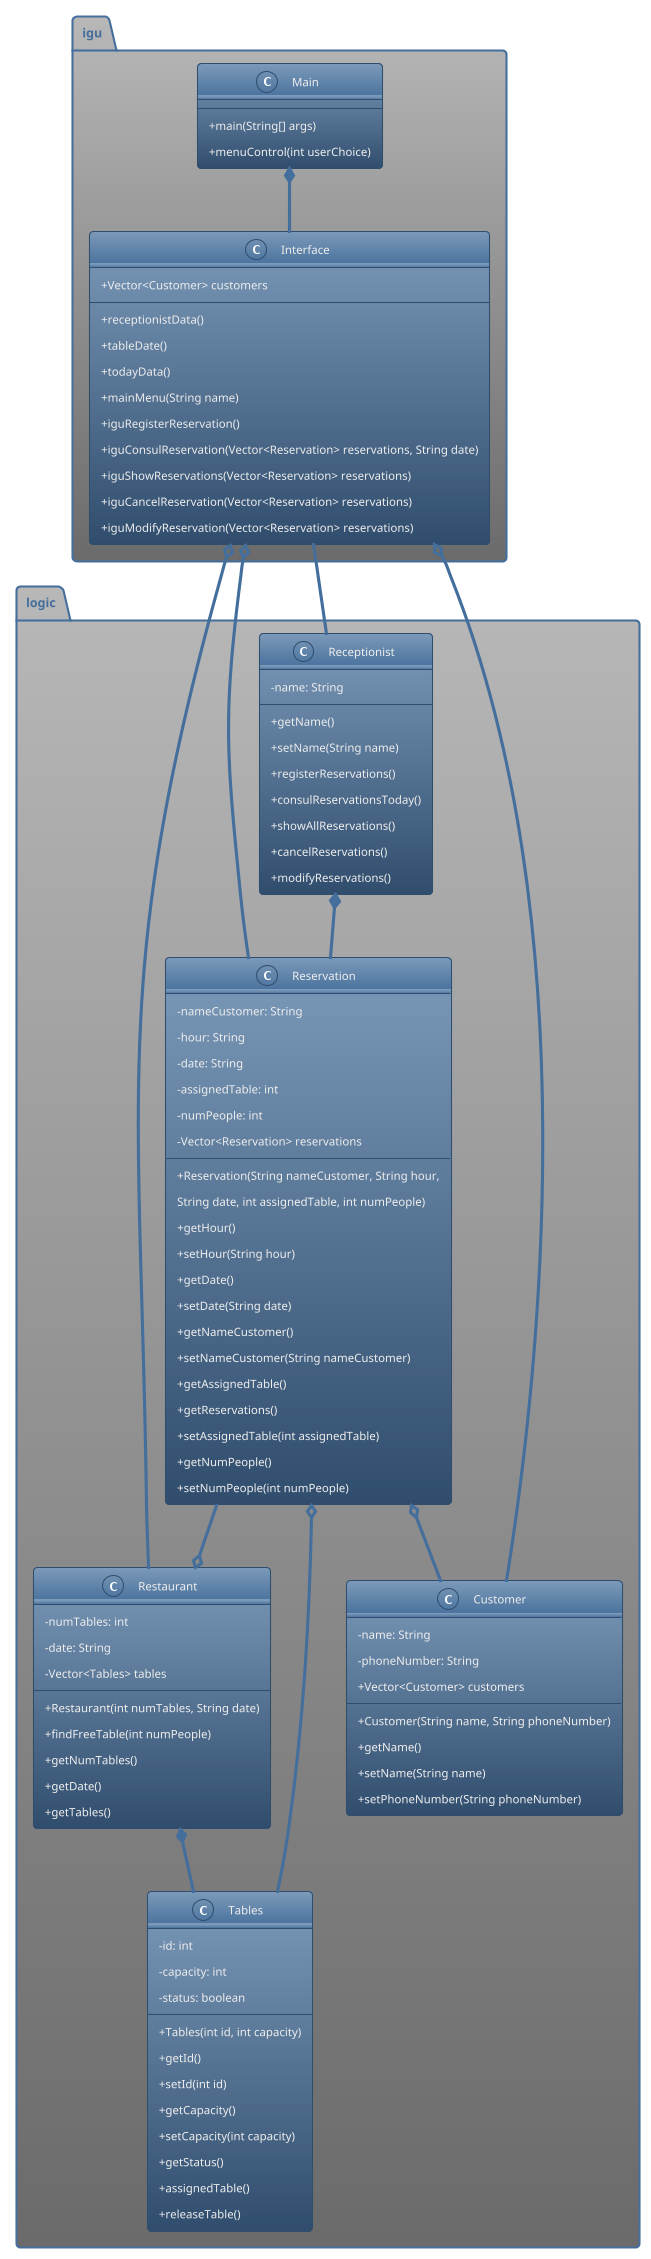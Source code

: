 @startuml
'https://plantuml.com/sequence-diagram
skinparam classAttributeIconSize 0
!theme spacelab

package logic{
    class Restaurant{
        -numTables: int
        -date: String
        -Vector<Tables> tables

        +Restaurant(int numTables, String date)
        +findFreeTable(int numPeople)
        +getNumTables()
        +getDate()
        +getTables()
    }

    class Reservation{
        -nameCustomer: String
        -hour: String
        -date: String
        -assignedTable: int
        -numPeople: int
        -Vector<Reservation> reservations

        +Reservation(String nameCustomer, String hour,
        String date, int assignedTable, int numPeople)
        +getHour()
        +setHour(String hour)
        +getDate()
        +setDate(String date)
        +getNameCustomer()
        +setNameCustomer(String nameCustomer)
        +getAssignedTable()
        +getReservations()
        +setAssignedTable(int assignedTable)
        +getNumPeople()
        +setNumPeople(int numPeople)
    }

    class Tables{
        -id: int
        -capacity: int
        -status: boolean

        +Tables(int id, int capacity)
        +getId()
        +setId(int id)
        +getCapacity()
        +setCapacity(int capacity)
        +getStatus()
        +assignedTable()
        +releaseTable()
    }

    class Customer{
        -name: String
        -phoneNumber: String
        +Vector<Customer> customers

        +Customer(String name, String phoneNumber)
        +getName()
        +setName(String name)
        +setPhoneNumber(String phoneNumber)
    }

    class Receptionist{
        -name: String

        +getName()
        +setName(String name)
        +registerReservations()
        +consulReservationsToday()
        +showAllReservations()
        +cancelReservations()
        +modifyReservations()
    }
}

package igu{

    class Main{
        +main(String[] args)
        +menuControl(int userChoice)
    }

    class Interface{
        +Vector<Customer> customers
        +receptionistData()
        +tableDate()
        +todayData()
        +mainMenu(String name)
        +iguRegisterReservation()
        +iguConsulReservation(Vector<Reservation> reservations, String date)
        +iguShowReservations(Vector<Reservation> reservations)
        +iguCancelReservation(Vector<Reservation> reservations)
        +iguModifyReservation(Vector<Reservation> reservations)
    }
}

Restaurant *-- Tables
Reservation --o Restaurant
Reservation o-- Tables
Reservation o-- Customer
Receptionist *-- Reservation
Main *-- Interface
Interface o-- Restaurant
Interface o-- Reservation
Interface o-- Customer
Interface -- Receptionist

@enduml